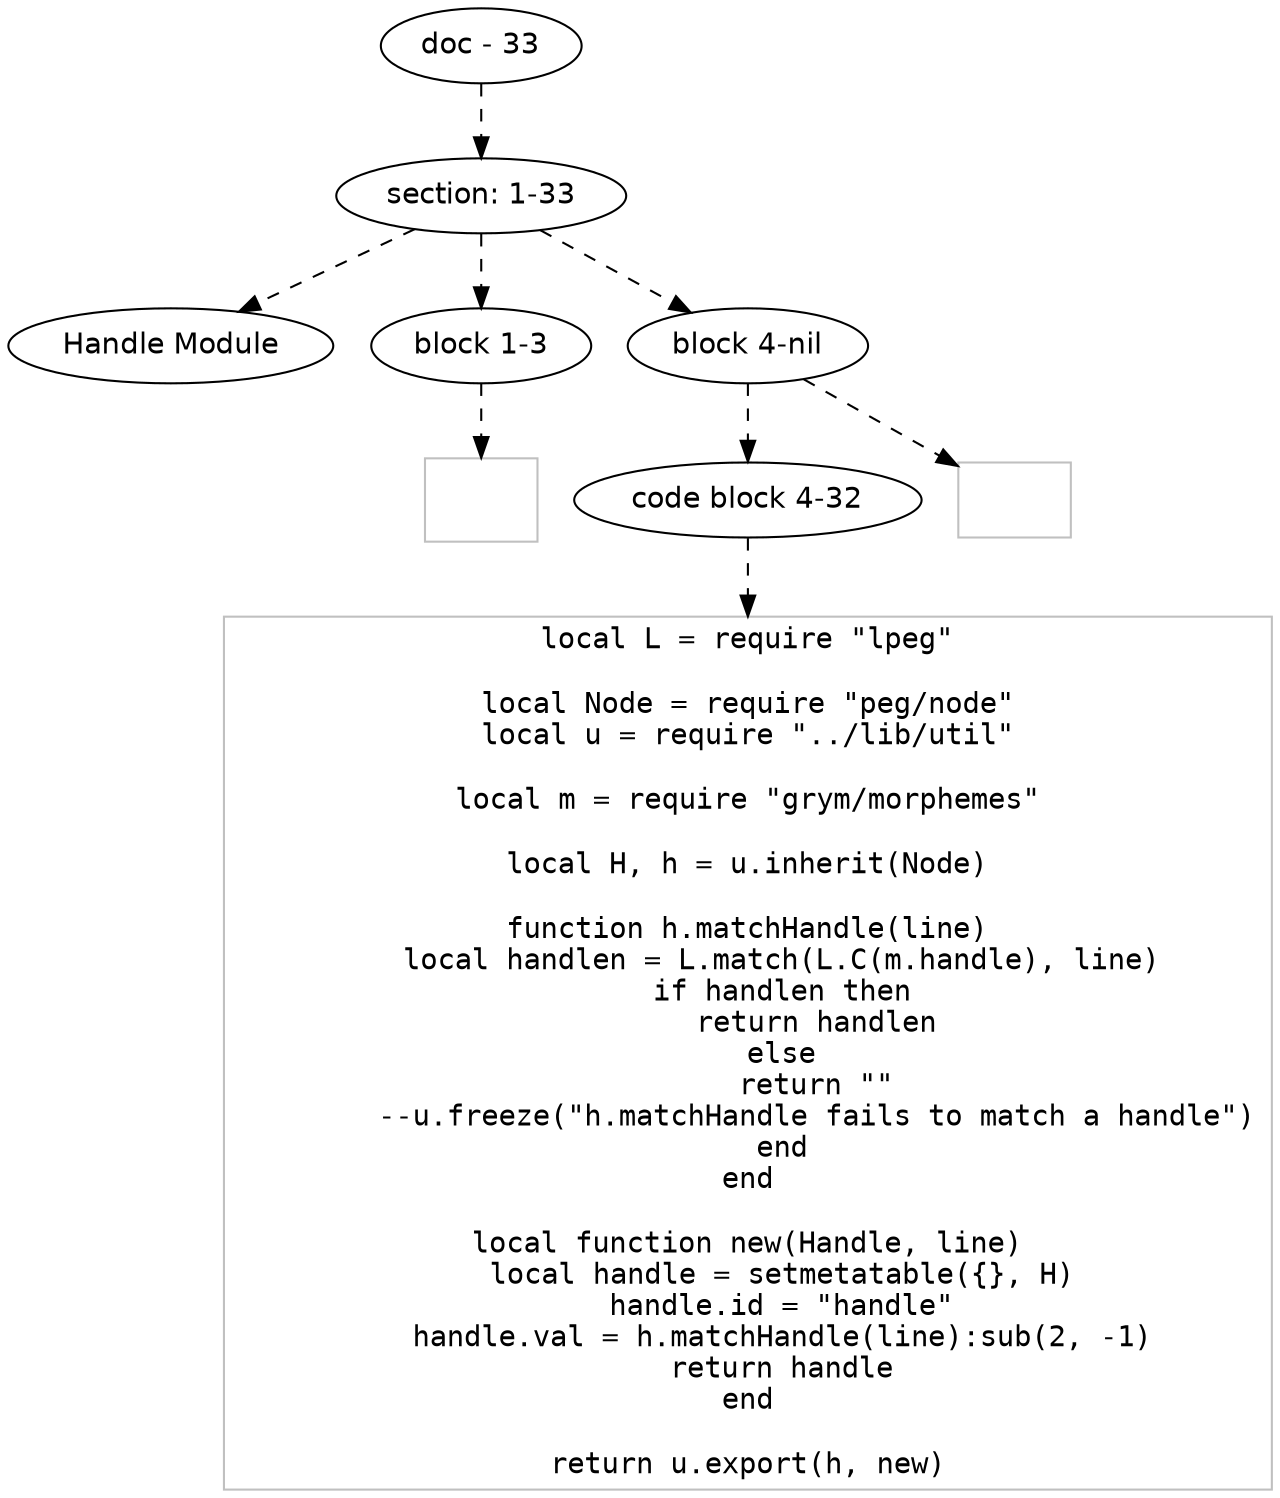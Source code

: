 digraph hierarchy {

node [fontname=Helvetica]
edge [style=dashed]

doc_0 [label="doc - 33"]

doc_0 -> { section_1}
{rank=same; section_1}

section_1 [label="section: 1-33"]

section_1 -> { header_2 block_3 block_4}
{rank=same; header_2 block_3 block_4}

header_2 [label="Handle Module"]
block_3 [label="block 1-3"]
block_4 [label="block 4-nil"]


block_3 -> leaf_5
leaf_5  [color=Gray,shape=rectangle,fontname=Inconsolata,label="

"]block_4 -> { codeblock_6}
{rank=same; codeblock_6}

codeblock_6 [label="code block 4-32"]


codeblock_6 -> leaf_7
leaf_7  [color=Gray,shape=rectangle,fontname=Inconsolata,label="local L = require \"lpeg\"

local Node = require \"peg/node\"
local u = require \"../lib/util\"

local m = require \"grym/morphemes\"

local H, h = u.inherit(Node)

function h.matchHandle(line)
    local handlen = L.match(L.C(m.handle), line)
    if handlen then
        return handlen
    else
        return \"\"
        --u.freeze(\"h.matchHandle fails to match a handle\")
    end
end

local function new(Handle, line)
    local handle = setmetatable({}, H)
    handle.id = \"handle\"
    handle.val = h.matchHandle(line):sub(2, -1)
    return handle
end

return u.export(h, new)
"]
block_4 -> leaf_8
leaf_8  [color=Gray,shape=rectangle,fontname=Inconsolata,label="
"]
}
